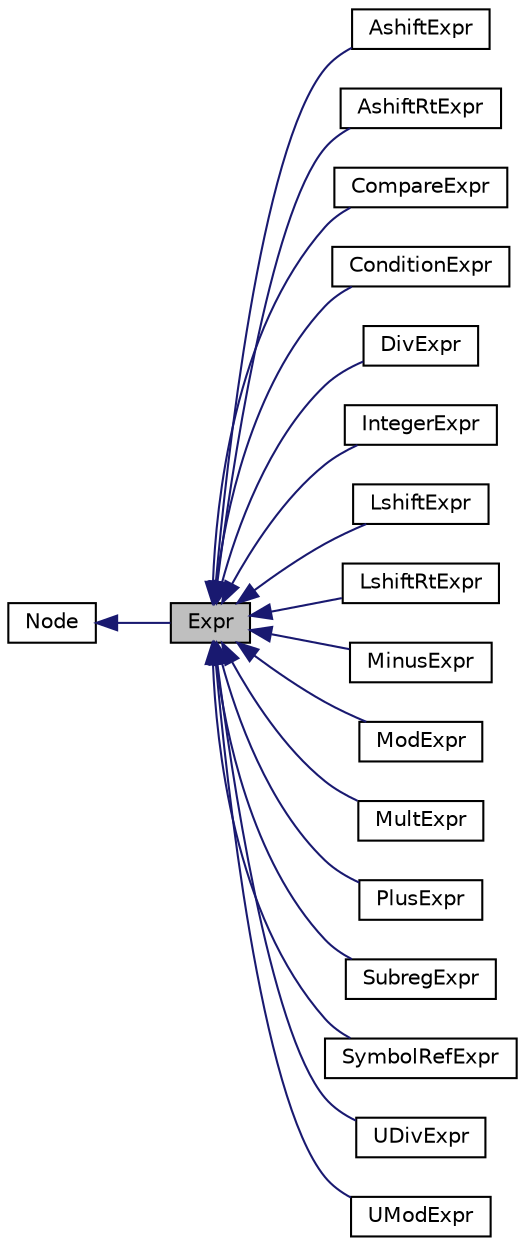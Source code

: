 digraph "Expr"
{
 // LATEX_PDF_SIZE
  edge [fontname="Helvetica",fontsize="10",labelfontname="Helvetica",labelfontsize="10"];
  node [fontname="Helvetica",fontsize="10",shape=record];
  rankdir="LR";
  Node1 [label="Expr",height=0.2,width=0.4,color="black", fillcolor="grey75", style="filled", fontcolor="black",tooltip=" "];
  Node2 -> Node1 [dir="back",color="midnightblue",fontsize="10",style="solid",fontname="Helvetica"];
  Node2 [label="Node",height=0.2,width=0.4,color="black", fillcolor="white", style="filled",URL="$classNode.html",tooltip=" "];
  Node1 -> Node3 [dir="back",color="midnightblue",fontsize="10",style="solid",fontname="Helvetica"];
  Node3 [label="AshiftExpr",height=0.2,width=0.4,color="black", fillcolor="white", style="filled",URL="$classAshiftExpr.html",tooltip=" "];
  Node1 -> Node4 [dir="back",color="midnightblue",fontsize="10",style="solid",fontname="Helvetica"];
  Node4 [label="AshiftRtExpr",height=0.2,width=0.4,color="black", fillcolor="white", style="filled",URL="$classAshiftRtExpr.html",tooltip=" "];
  Node1 -> Node5 [dir="back",color="midnightblue",fontsize="10",style="solid",fontname="Helvetica"];
  Node5 [label="CompareExpr",height=0.2,width=0.4,color="black", fillcolor="white", style="filled",URL="$classCompareExpr.html",tooltip=" "];
  Node1 -> Node6 [dir="back",color="midnightblue",fontsize="10",style="solid",fontname="Helvetica"];
  Node6 [label="ConditionExpr",height=0.2,width=0.4,color="black", fillcolor="white", style="filled",URL="$classConditionExpr.html",tooltip=" "];
  Node1 -> Node7 [dir="back",color="midnightblue",fontsize="10",style="solid",fontname="Helvetica"];
  Node7 [label="DivExpr",height=0.2,width=0.4,color="black", fillcolor="white", style="filled",URL="$classDivExpr.html",tooltip=" "];
  Node1 -> Node8 [dir="back",color="midnightblue",fontsize="10",style="solid",fontname="Helvetica"];
  Node8 [label="IntegerExpr",height=0.2,width=0.4,color="black", fillcolor="white", style="filled",URL="$classIntegerExpr.html",tooltip=" "];
  Node1 -> Node9 [dir="back",color="midnightblue",fontsize="10",style="solid",fontname="Helvetica"];
  Node9 [label="LshiftExpr",height=0.2,width=0.4,color="black", fillcolor="white", style="filled",URL="$classLshiftExpr.html",tooltip=" "];
  Node1 -> Node10 [dir="back",color="midnightblue",fontsize="10",style="solid",fontname="Helvetica"];
  Node10 [label="LshiftRtExpr",height=0.2,width=0.4,color="black", fillcolor="white", style="filled",URL="$classLshiftRtExpr.html",tooltip=" "];
  Node1 -> Node11 [dir="back",color="midnightblue",fontsize="10",style="solid",fontname="Helvetica"];
  Node11 [label="MinusExpr",height=0.2,width=0.4,color="black", fillcolor="white", style="filled",URL="$classMinusExpr.html",tooltip=" "];
  Node1 -> Node12 [dir="back",color="midnightblue",fontsize="10",style="solid",fontname="Helvetica"];
  Node12 [label="ModExpr",height=0.2,width=0.4,color="black", fillcolor="white", style="filled",URL="$classModExpr.html",tooltip=" "];
  Node1 -> Node13 [dir="back",color="midnightblue",fontsize="10",style="solid",fontname="Helvetica"];
  Node13 [label="MultExpr",height=0.2,width=0.4,color="black", fillcolor="white", style="filled",URL="$classMultExpr.html",tooltip=" "];
  Node1 -> Node14 [dir="back",color="midnightblue",fontsize="10",style="solid",fontname="Helvetica"];
  Node14 [label="PlusExpr",height=0.2,width=0.4,color="black", fillcolor="white", style="filled",URL="$classPlusExpr.html",tooltip=" "];
  Node1 -> Node15 [dir="back",color="midnightblue",fontsize="10",style="solid",fontname="Helvetica"];
  Node15 [label="SubregExpr",height=0.2,width=0.4,color="black", fillcolor="white", style="filled",URL="$classSubregExpr.html",tooltip=" "];
  Node1 -> Node16 [dir="back",color="midnightblue",fontsize="10",style="solid",fontname="Helvetica"];
  Node16 [label="SymbolRefExpr",height=0.2,width=0.4,color="black", fillcolor="white", style="filled",URL="$classSymbolRefExpr.html",tooltip=" "];
  Node1 -> Node17 [dir="back",color="midnightblue",fontsize="10",style="solid",fontname="Helvetica"];
  Node17 [label="UDivExpr",height=0.2,width=0.4,color="black", fillcolor="white", style="filled",URL="$classUDivExpr.html",tooltip=" "];
  Node1 -> Node18 [dir="back",color="midnightblue",fontsize="10",style="solid",fontname="Helvetica"];
  Node18 [label="UModExpr",height=0.2,width=0.4,color="black", fillcolor="white", style="filled",URL="$classUModExpr.html",tooltip=" "];
}
